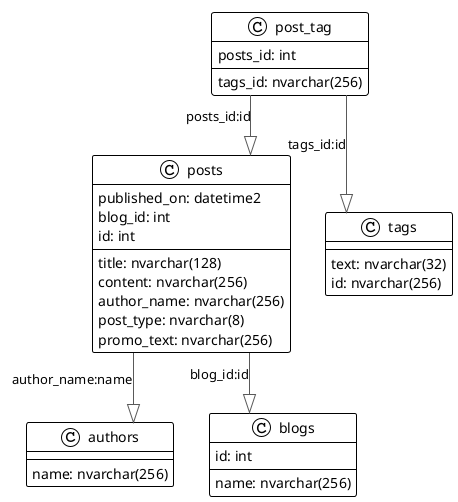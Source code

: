 ﻿@startuml

!theme plain
top to bottom direction
skinparam linetype ortho

class authors {
   name: nvarchar(256)
}
class blogs {
   name: nvarchar(256)
   id: int
}
class post_tag {
   posts_id: int
   tags_id: nvarchar(256)
}
class posts {
   title: nvarchar(128)
   content: nvarchar(256)
   published_on: datetime2
   blog_id: int
   author_name: nvarchar(256)
   post_type: nvarchar(8)
   promo_text: nvarchar(256)
   id: int
}
class tags {
   text: nvarchar(32)
   id: nvarchar(256)
}

post_tag  -[#595959,plain]-^  posts    : "posts_id:id"
post_tag  -[#595959,plain]-^  tags     : "tags_id:id"
posts     -[#595959,plain]-^  authors  : "author_name:name"
posts     -[#595959,plain]-^  blogs    : "blog_id:id"
@enduml
